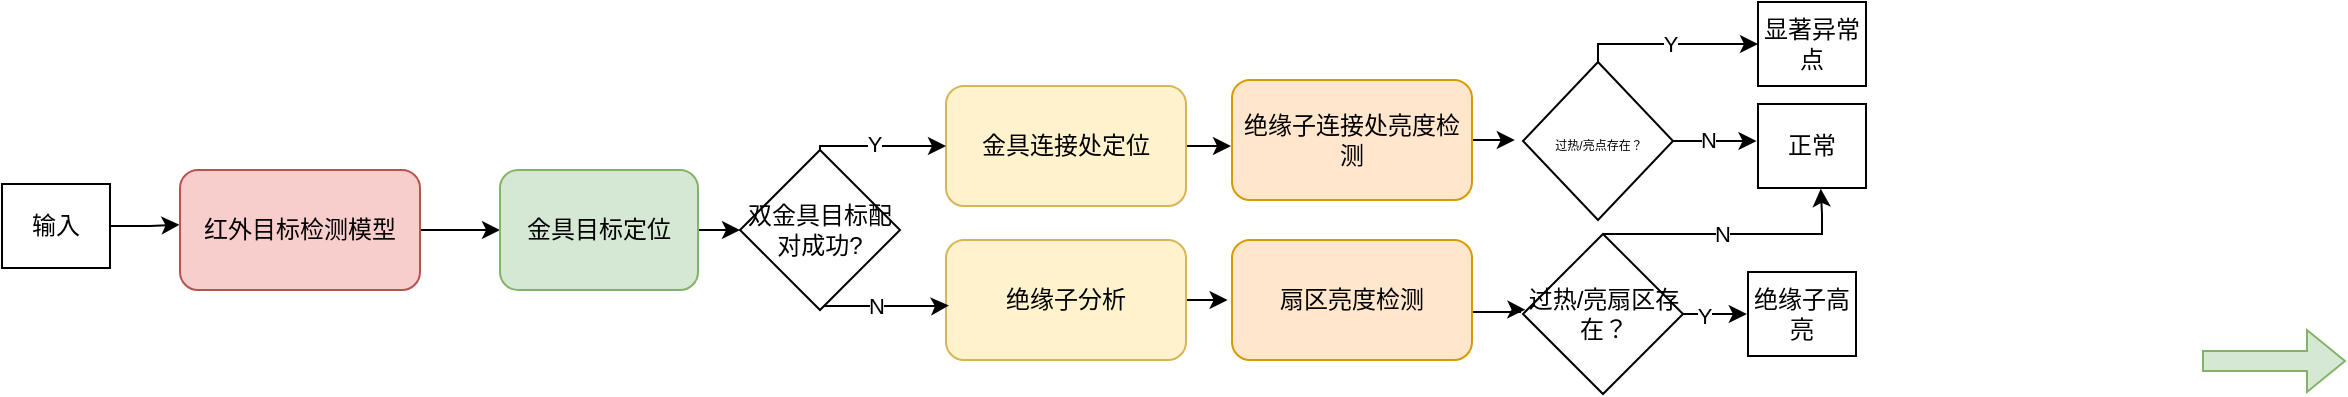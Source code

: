 <mxfile version="17.4.3" type="github">
  <diagram id="mFIBjMatwqv9zrCMEHtk" name="Page-1">
    <mxGraphModel dx="1077" dy="1163" grid="0" gridSize="10" guides="1" tooltips="1" connect="1" arrows="1" fold="1" page="0" pageScale="1" pageWidth="827" pageHeight="1169" math="0" shadow="0">
      <root>
        <mxCell id="0" />
        <mxCell id="1" parent="0" />
        <mxCell id="dwsEpWfKZE3AacDFBKlv-11" value="" style="shape=flexArrow;endArrow=classic;html=1;rounded=0;fontSize=36;fillColor=#d5e8d4;strokeColor=#82b366;" parent="1" edge="1">
          <mxGeometry width="50" height="50" relative="1" as="geometry">
            <mxPoint x="912" y="-587.5" as="sourcePoint" />
            <mxPoint x="984" y="-587.5" as="targetPoint" />
          </mxGeometry>
        </mxCell>
        <mxCell id="UtfqjHqFpcmVN3OdeLfu-8" style="edgeStyle=orthogonalEdgeStyle;rounded=0;orthogonalLoop=1;jettySize=auto;html=1;entryX=-0.002;entryY=0.456;entryDx=0;entryDy=0;entryPerimeter=0;" parent="1" source="UtfqjHqFpcmVN3OdeLfu-1" target="UtfqjHqFpcmVN3OdeLfu-4" edge="1">
          <mxGeometry relative="1" as="geometry" />
        </mxCell>
        <mxCell id="UtfqjHqFpcmVN3OdeLfu-1" value="输入" style="rounded=0;whiteSpace=wrap;html=1;" parent="1" vertex="1">
          <mxGeometry x="-188" y="-676" width="54" height="42" as="geometry" />
        </mxCell>
        <mxCell id="UtfqjHqFpcmVN3OdeLfu-2" value="显著异常点" style="rounded=0;whiteSpace=wrap;html=1;" parent="1" vertex="1">
          <mxGeometry x="690" y="-767" width="54" height="42" as="geometry" />
        </mxCell>
        <mxCell id="UtfqjHqFpcmVN3OdeLfu-3" value="绝缘子高亮" style="rounded=0;whiteSpace=wrap;html=1;" parent="1" vertex="1">
          <mxGeometry x="685" y="-632" width="54" height="42" as="geometry" />
        </mxCell>
        <mxCell id="UtfqjHqFpcmVN3OdeLfu-11" style="edgeStyle=orthogonalEdgeStyle;rounded=0;orthogonalLoop=1;jettySize=auto;html=1;exitX=1;exitY=0.5;exitDx=0;exitDy=0;entryX=0;entryY=0.5;entryDx=0;entryDy=0;" parent="1" source="UtfqjHqFpcmVN3OdeLfu-4" target="UtfqjHqFpcmVN3OdeLfu-5" edge="1">
          <mxGeometry relative="1" as="geometry" />
        </mxCell>
        <mxCell id="UtfqjHqFpcmVN3OdeLfu-4" value="红外目标检测模型" style="rounded=1;whiteSpace=wrap;html=1;fillColor=#f8cecc;strokeColor=#b85450;" parent="1" vertex="1">
          <mxGeometry x="-99" y="-683" width="120" height="60" as="geometry" />
        </mxCell>
        <mxCell id="UtfqjHqFpcmVN3OdeLfu-38" style="edgeStyle=orthogonalEdgeStyle;rounded=0;orthogonalLoop=1;jettySize=auto;html=1;exitX=1;exitY=0.5;exitDx=0;exitDy=0;" parent="1" source="UtfqjHqFpcmVN3OdeLfu-5" target="UtfqjHqFpcmVN3OdeLfu-37" edge="1">
          <mxGeometry relative="1" as="geometry" />
        </mxCell>
        <mxCell id="UtfqjHqFpcmVN3OdeLfu-5" value="&lt;span&gt;金具目标定位&lt;/span&gt;" style="rounded=1;whiteSpace=wrap;html=1;fillColor=#d5e8d4;strokeColor=#82b366;" parent="1" vertex="1">
          <mxGeometry x="61" y="-683" width="99" height="60" as="geometry" />
        </mxCell>
        <mxCell id="UtfqjHqFpcmVN3OdeLfu-23" style="edgeStyle=orthogonalEdgeStyle;rounded=0;orthogonalLoop=1;jettySize=auto;html=1;exitX=1;exitY=0.5;exitDx=0;exitDy=0;" parent="1" source="UtfqjHqFpcmVN3OdeLfu-6" edge="1">
          <mxGeometry relative="1" as="geometry">
            <mxPoint x="568.4" y="-698" as="targetPoint" />
          </mxGeometry>
        </mxCell>
        <mxCell id="UtfqjHqFpcmVN3OdeLfu-6" value="绝缘子连接处亮度检测" style="rounded=1;whiteSpace=wrap;html=1;fillColor=#ffe6cc;strokeColor=#d79b00;" parent="1" vertex="1">
          <mxGeometry x="427" y="-728" width="120" height="60" as="geometry" />
        </mxCell>
        <mxCell id="UtfqjHqFpcmVN3OdeLfu-14" style="edgeStyle=orthogonalEdgeStyle;rounded=0;orthogonalLoop=1;jettySize=auto;html=1;exitX=1;exitY=0.5;exitDx=0;exitDy=0;" parent="1" source="UtfqjHqFpcmVN3OdeLfu-9" edge="1">
          <mxGeometry relative="1" as="geometry">
            <mxPoint x="426.476" y="-695.143" as="targetPoint" />
          </mxGeometry>
        </mxCell>
        <mxCell id="UtfqjHqFpcmVN3OdeLfu-9" value="金具连接处定位" style="rounded=1;whiteSpace=wrap;html=1;fillColor=#fff2cc;strokeColor=#d6b656;" parent="1" vertex="1">
          <mxGeometry x="284" y="-725" width="120" height="60" as="geometry" />
        </mxCell>
        <mxCell id="UtfqjHqFpcmVN3OdeLfu-19" style="edgeStyle=orthogonalEdgeStyle;rounded=0;orthogonalLoop=1;jettySize=auto;html=1;exitX=1;exitY=0.5;exitDx=0;exitDy=0;" parent="1" source="UtfqjHqFpcmVN3OdeLfu-10" edge="1">
          <mxGeometry relative="1" as="geometry">
            <mxPoint x="424.8" y="-618" as="targetPoint" />
          </mxGeometry>
        </mxCell>
        <mxCell id="UtfqjHqFpcmVN3OdeLfu-10" value="绝缘子分析" style="rounded=1;whiteSpace=wrap;html=1;fillColor=#fff2cc;strokeColor=#d6b656;" parent="1" vertex="1">
          <mxGeometry x="284" y="-648" width="120" height="60" as="geometry" />
        </mxCell>
        <mxCell id="UtfqjHqFpcmVN3OdeLfu-24" style="edgeStyle=orthogonalEdgeStyle;rounded=0;orthogonalLoop=1;jettySize=auto;html=1;exitX=1;exitY=0.5;exitDx=0;exitDy=0;entryX=0.015;entryY=0.473;entryDx=0;entryDy=0;entryPerimeter=0;" parent="1" source="UtfqjHqFpcmVN3OdeLfu-13" target="UtfqjHqFpcmVN3OdeLfu-21" edge="1">
          <mxGeometry relative="1" as="geometry">
            <Array as="points">
              <mxPoint x="547" y="-612" />
              <mxPoint x="571" y="-612" />
            </Array>
          </mxGeometry>
        </mxCell>
        <mxCell id="UtfqjHqFpcmVN3OdeLfu-13" value="扇区亮度检测" style="rounded=1;whiteSpace=wrap;html=1;fillColor=#ffe6cc;strokeColor=#d79b00;" parent="1" vertex="1">
          <mxGeometry x="427" y="-648" width="120" height="60" as="geometry" />
        </mxCell>
        <mxCell id="UtfqjHqFpcmVN3OdeLfu-26" style="edgeStyle=orthogonalEdgeStyle;rounded=0;orthogonalLoop=1;jettySize=auto;html=1;" parent="1" source="UtfqjHqFpcmVN3OdeLfu-20" target="UtfqjHqFpcmVN3OdeLfu-2" edge="1">
          <mxGeometry relative="1" as="geometry">
            <Array as="points">
              <mxPoint x="610" y="-746" />
            </Array>
          </mxGeometry>
        </mxCell>
        <mxCell id="UtfqjHqFpcmVN3OdeLfu-33" value="Y" style="edgeLabel;html=1;align=center;verticalAlign=middle;resizable=0;points=[];" parent="UtfqjHqFpcmVN3OdeLfu-26" vertex="1" connectable="0">
          <mxGeometry x="0.013" relative="1" as="geometry">
            <mxPoint as="offset" />
          </mxGeometry>
        </mxCell>
        <mxCell id="UtfqjHqFpcmVN3OdeLfu-32" style="edgeStyle=orthogonalEdgeStyle;rounded=0;orthogonalLoop=1;jettySize=auto;html=1;exitX=1;exitY=0.5;exitDx=0;exitDy=0;" parent="1" source="UtfqjHqFpcmVN3OdeLfu-20" edge="1">
          <mxGeometry relative="1" as="geometry">
            <mxPoint x="689.248" y="-697.497" as="targetPoint" />
          </mxGeometry>
        </mxCell>
        <mxCell id="UtfqjHqFpcmVN3OdeLfu-34" value="N" style="edgeLabel;html=1;align=center;verticalAlign=middle;resizable=0;points=[];" parent="UtfqjHqFpcmVN3OdeLfu-32" vertex="1" connectable="0">
          <mxGeometry x="-0.204" y="1" relative="1" as="geometry">
            <mxPoint as="offset" />
          </mxGeometry>
        </mxCell>
        <mxCell id="UtfqjHqFpcmVN3OdeLfu-20" value="&lt;font style=&quot;font-size: 6px&quot;&gt;过热/亮点存在？&lt;/font&gt;" style="rhombus;whiteSpace=wrap;html=1;" parent="1" vertex="1">
          <mxGeometry x="572.5" y="-737" width="75" height="79" as="geometry" />
        </mxCell>
        <mxCell id="UtfqjHqFpcmVN3OdeLfu-30" style="edgeStyle=orthogonalEdgeStyle;rounded=0;orthogonalLoop=1;jettySize=auto;html=1;exitX=0.5;exitY=0;exitDx=0;exitDy=0;entryX=0.581;entryY=1.01;entryDx=0;entryDy=0;entryPerimeter=0;" parent="1" source="UtfqjHqFpcmVN3OdeLfu-21" target="UtfqjHqFpcmVN3OdeLfu-25" edge="1">
          <mxGeometry relative="1" as="geometry">
            <Array as="points">
              <mxPoint x="722" y="-651" />
              <mxPoint x="722" y="-661" />
              <mxPoint x="721" y="-661" />
            </Array>
          </mxGeometry>
        </mxCell>
        <mxCell id="UtfqjHqFpcmVN3OdeLfu-36" value="N" style="edgeLabel;html=1;align=center;verticalAlign=middle;resizable=0;points=[];" parent="UtfqjHqFpcmVN3OdeLfu-30" vertex="1" connectable="0">
          <mxGeometry x="-0.102" relative="1" as="geometry">
            <mxPoint as="offset" />
          </mxGeometry>
        </mxCell>
        <mxCell id="UtfqjHqFpcmVN3OdeLfu-31" style="edgeStyle=orthogonalEdgeStyle;rounded=0;orthogonalLoop=1;jettySize=auto;html=1;exitX=1;exitY=0.5;exitDx=0;exitDy=0;" parent="1" source="UtfqjHqFpcmVN3OdeLfu-21" edge="1">
          <mxGeometry relative="1" as="geometry">
            <mxPoint x="684.4" y="-610.8" as="targetPoint" />
          </mxGeometry>
        </mxCell>
        <mxCell id="UtfqjHqFpcmVN3OdeLfu-35" value="Y" style="edgeLabel;html=1;align=center;verticalAlign=middle;resizable=0;points=[];" parent="UtfqjHqFpcmVN3OdeLfu-31" vertex="1" connectable="0">
          <mxGeometry x="-0.349" y="-1" relative="1" as="geometry">
            <mxPoint as="offset" />
          </mxGeometry>
        </mxCell>
        <mxCell id="UtfqjHqFpcmVN3OdeLfu-21" value="过热/亮扇区存在？" style="rhombus;whiteSpace=wrap;html=1;" parent="1" vertex="1">
          <mxGeometry x="572.5" y="-651" width="80" height="80" as="geometry" />
        </mxCell>
        <mxCell id="UtfqjHqFpcmVN3OdeLfu-25" value="正常" style="rounded=0;whiteSpace=wrap;html=1;" parent="1" vertex="1">
          <mxGeometry x="690" y="-716" width="54" height="42" as="geometry" />
        </mxCell>
        <mxCell id="UtfqjHqFpcmVN3OdeLfu-39" style="edgeStyle=orthogonalEdgeStyle;rounded=0;orthogonalLoop=1;jettySize=auto;html=1;exitX=0.5;exitY=1;exitDx=0;exitDy=0;entryX=0.012;entryY=0.546;entryDx=0;entryDy=0;entryPerimeter=0;" parent="1" source="UtfqjHqFpcmVN3OdeLfu-37" target="UtfqjHqFpcmVN3OdeLfu-10" edge="1">
          <mxGeometry relative="1" as="geometry">
            <Array as="points">
              <mxPoint x="221" y="-615" />
              <mxPoint x="281" y="-615" />
            </Array>
          </mxGeometry>
        </mxCell>
        <mxCell id="UtfqjHqFpcmVN3OdeLfu-40" value="N" style="edgeLabel;html=1;align=center;verticalAlign=middle;resizable=0;points=[];" parent="UtfqjHqFpcmVN3OdeLfu-39" vertex="1" connectable="0">
          <mxGeometry x="-0.108" relative="1" as="geometry">
            <mxPoint as="offset" />
          </mxGeometry>
        </mxCell>
        <mxCell id="UtfqjHqFpcmVN3OdeLfu-41" style="edgeStyle=orthogonalEdgeStyle;rounded=0;orthogonalLoop=1;jettySize=auto;html=1;exitX=0.5;exitY=0;exitDx=0;exitDy=0;entryX=0;entryY=0.5;entryDx=0;entryDy=0;" parent="1" source="UtfqjHqFpcmVN3OdeLfu-37" target="UtfqjHqFpcmVN3OdeLfu-9" edge="1">
          <mxGeometry relative="1" as="geometry">
            <Array as="points">
              <mxPoint x="221" y="-695" />
            </Array>
          </mxGeometry>
        </mxCell>
        <mxCell id="UtfqjHqFpcmVN3OdeLfu-42" value="Y" style="edgeLabel;html=1;align=center;verticalAlign=middle;resizable=0;points=[];" parent="UtfqjHqFpcmVN3OdeLfu-41" vertex="1" connectable="0">
          <mxGeometry x="-0.102" y="1" relative="1" as="geometry">
            <mxPoint as="offset" />
          </mxGeometry>
        </mxCell>
        <mxCell id="UtfqjHqFpcmVN3OdeLfu-37" value="双金具目标配对成功?" style="rhombus;whiteSpace=wrap;html=1;" parent="1" vertex="1">
          <mxGeometry x="181" y="-693" width="80" height="80" as="geometry" />
        </mxCell>
      </root>
    </mxGraphModel>
  </diagram>
</mxfile>
